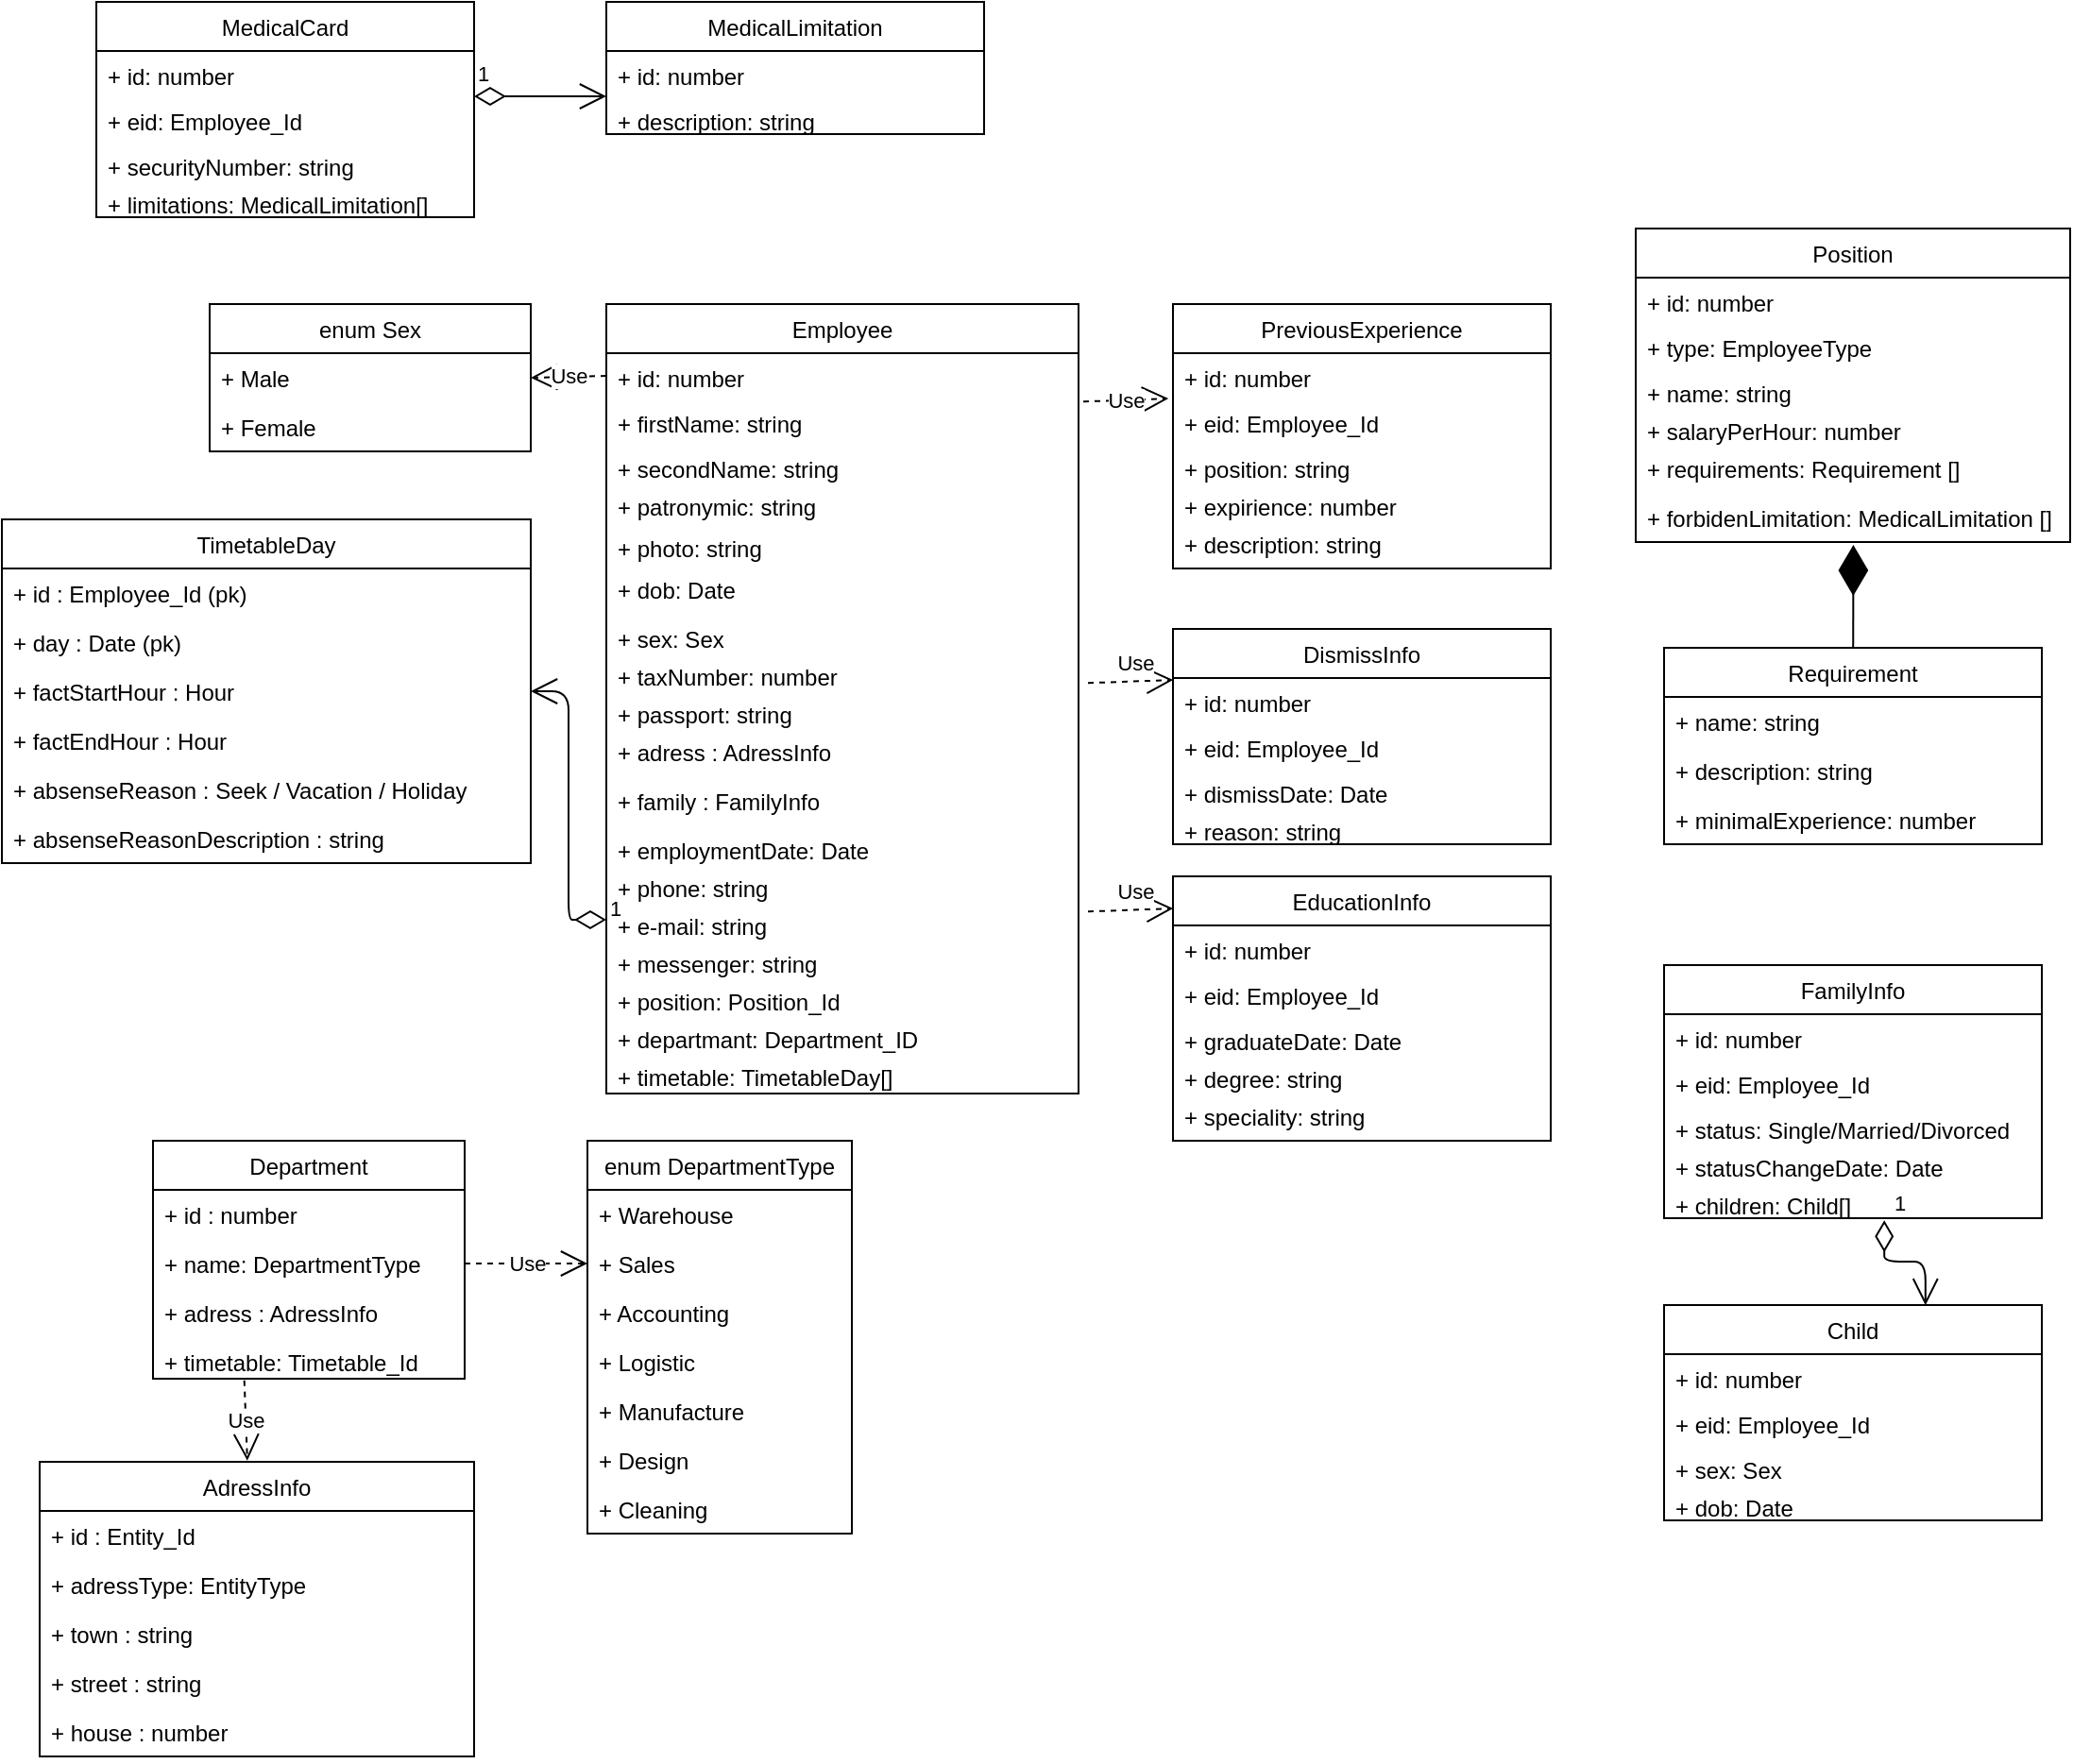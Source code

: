 <mxfile version="12.4.0" type="device" pages="1"><diagram id="Mti2Io393hogY0bbDjhg" name="Page-1"><mxGraphModel dx="1673" dy="896" grid="1" gridSize="10" guides="1" tooltips="1" connect="1" arrows="1" fold="1" page="1" pageScale="1" pageWidth="850" pageHeight="1100" math="0" shadow="0"><root><mxCell id="0"/><mxCell id="1" parent="0"/><mxCell id="48RavDFTDZYsHHYhr2oA-1" value="Employee" style="swimlane;fontStyle=0;childLayout=stackLayout;horizontal=1;startSize=26;fillColor=none;horizontalStack=0;resizeParent=1;resizeParentMax=0;resizeLast=0;collapsible=1;marginBottom=0;" parent="1" vertex="1"><mxGeometry x="340" y="280" width="250" height="418" as="geometry"/></mxCell><mxCell id="48RavDFTDZYsHHYhr2oA-17" value="+ id: number" style="text;strokeColor=none;fillColor=none;align=left;verticalAlign=top;spacingLeft=4;spacingRight=4;overflow=hidden;rotatable=0;points=[[0,0.5],[1,0.5]];portConstraint=eastwest;" parent="48RavDFTDZYsHHYhr2oA-1" vertex="1"><mxGeometry y="26" width="250" height="24" as="geometry"/></mxCell><mxCell id="OlzflP3ImwQJh7mN5nyh-8" value="+ firstName: string" style="text;strokeColor=none;fillColor=none;align=left;verticalAlign=top;spacingLeft=4;spacingRight=4;overflow=hidden;rotatable=0;points=[[0,0.5],[1,0.5]];portConstraint=eastwest;" vertex="1" parent="48RavDFTDZYsHHYhr2oA-1"><mxGeometry y="50" width="250" height="24" as="geometry"/></mxCell><mxCell id="48RavDFTDZYsHHYhr2oA-18" value="+ secondName: string" style="text;strokeColor=none;fillColor=none;align=left;verticalAlign=top;spacingLeft=4;spacingRight=4;overflow=hidden;rotatable=0;points=[[0,0.5],[1,0.5]];portConstraint=eastwest;" parent="48RavDFTDZYsHHYhr2oA-1" vertex="1"><mxGeometry y="74" width="250" height="20" as="geometry"/></mxCell><mxCell id="48RavDFTDZYsHHYhr2oA-19" value="+ patronymic: string" style="text;strokeColor=none;fillColor=none;align=left;verticalAlign=top;spacingLeft=4;spacingRight=4;overflow=hidden;rotatable=0;points=[[0,0.5],[1,0.5]];portConstraint=eastwest;" parent="48RavDFTDZYsHHYhr2oA-1" vertex="1"><mxGeometry y="94" width="250" height="22" as="geometry"/></mxCell><mxCell id="OlzflP3ImwQJh7mN5nyh-16" value="+ photo: string" style="text;strokeColor=none;fillColor=none;align=left;verticalAlign=top;spacingLeft=4;spacingRight=4;overflow=hidden;rotatable=0;points=[[0,0.5],[1,0.5]];portConstraint=eastwest;" vertex="1" parent="48RavDFTDZYsHHYhr2oA-1"><mxGeometry y="116" width="250" height="22" as="geometry"/></mxCell><mxCell id="48RavDFTDZYsHHYhr2oA-3" value="+ dob: Date" style="text;strokeColor=none;fillColor=none;align=left;verticalAlign=top;spacingLeft=4;spacingRight=4;overflow=hidden;rotatable=0;points=[[0,0.5],[1,0.5]];portConstraint=eastwest;" parent="48RavDFTDZYsHHYhr2oA-1" vertex="1"><mxGeometry y="138" width="250" height="26" as="geometry"/></mxCell><mxCell id="48RavDFTDZYsHHYhr2oA-7" value="+ sex: Sex" style="text;strokeColor=none;fillColor=none;align=left;verticalAlign=top;spacingLeft=4;spacingRight=4;overflow=hidden;rotatable=0;points=[[0,0.5],[1,0.5]];portConstraint=eastwest;" parent="48RavDFTDZYsHHYhr2oA-1" vertex="1"><mxGeometry y="164" width="250" height="20" as="geometry"/></mxCell><mxCell id="DQnlRPjFrwcT6I_cO_1w-17" value="+ taxNumber: number" style="text;strokeColor=none;fillColor=none;align=left;verticalAlign=top;spacingLeft=4;spacingRight=4;overflow=hidden;rotatable=0;points=[[0,0.5],[1,0.5]];portConstraint=eastwest;" parent="48RavDFTDZYsHHYhr2oA-1" vertex="1"><mxGeometry y="184" width="250" height="20" as="geometry"/></mxCell><mxCell id="DQnlRPjFrwcT6I_cO_1w-18" value="+ passport: string" style="text;strokeColor=none;fillColor=none;align=left;verticalAlign=top;spacingLeft=4;spacingRight=4;overflow=hidden;rotatable=0;points=[[0,0.5],[1,0.5]];portConstraint=eastwest;" parent="48RavDFTDZYsHHYhr2oA-1" vertex="1"><mxGeometry y="204" width="250" height="20" as="geometry"/></mxCell><mxCell id="OlzflP3ImwQJh7mN5nyh-25" value="+ adress : AdressInfo" style="text;strokeColor=none;fillColor=none;align=left;verticalAlign=top;spacingLeft=4;spacingRight=4;overflow=hidden;rotatable=0;points=[[0,0.5],[1,0.5]];portConstraint=eastwest;" vertex="1" parent="48RavDFTDZYsHHYhr2oA-1"><mxGeometry y="224" width="250" height="26" as="geometry"/></mxCell><mxCell id="OlzflP3ImwQJh7mN5nyh-48" value="+ family : FamilyInfo" style="text;strokeColor=none;fillColor=none;align=left;verticalAlign=top;spacingLeft=4;spacingRight=4;overflow=hidden;rotatable=0;points=[[0,0.5],[1,0.5]];portConstraint=eastwest;" vertex="1" parent="48RavDFTDZYsHHYhr2oA-1"><mxGeometry y="250" width="250" height="26" as="geometry"/></mxCell><mxCell id="48RavDFTDZYsHHYhr2oA-5" value="+ employmentDate: Date" style="text;strokeColor=none;fillColor=none;align=left;verticalAlign=top;spacingLeft=4;spacingRight=4;overflow=hidden;rotatable=0;points=[[0,0.5],[1,0.5]];portConstraint=eastwest;" parent="48RavDFTDZYsHHYhr2oA-1" vertex="1"><mxGeometry y="276" width="250" height="20" as="geometry"/></mxCell><mxCell id="AJ1OIZHjKL9G5gzrEail-20" value="+ phone: string" style="text;strokeColor=none;fillColor=none;align=left;verticalAlign=top;spacingLeft=4;spacingRight=4;overflow=hidden;rotatable=0;points=[[0,0.5],[1,0.5]];portConstraint=eastwest;" parent="48RavDFTDZYsHHYhr2oA-1" vertex="1"><mxGeometry y="296" width="250" height="20" as="geometry"/></mxCell><mxCell id="AJ1OIZHjKL9G5gzrEail-21" value="+ e-mail: string" style="text;strokeColor=none;fillColor=none;align=left;verticalAlign=top;spacingLeft=4;spacingRight=4;overflow=hidden;rotatable=0;points=[[0,0.5],[1,0.5]];portConstraint=eastwest;" parent="48RavDFTDZYsHHYhr2oA-1" vertex="1"><mxGeometry y="316" width="250" height="20" as="geometry"/></mxCell><mxCell id="AJ1OIZHjKL9G5gzrEail-22" value="+ messenger: string" style="text;strokeColor=none;fillColor=none;align=left;verticalAlign=top;spacingLeft=4;spacingRight=4;overflow=hidden;rotatable=0;points=[[0,0.5],[1,0.5]];portConstraint=eastwest;" parent="48RavDFTDZYsHHYhr2oA-1" vertex="1"><mxGeometry y="336" width="250" height="20" as="geometry"/></mxCell><mxCell id="48RavDFTDZYsHHYhr2oA-6" value="+ position: Position_Id" style="text;strokeColor=none;fillColor=none;align=left;verticalAlign=top;spacingLeft=4;spacingRight=4;overflow=hidden;rotatable=0;points=[[0,0.5],[1,0.5]];portConstraint=eastwest;" parent="48RavDFTDZYsHHYhr2oA-1" vertex="1"><mxGeometry y="356" width="250" height="20" as="geometry"/></mxCell><mxCell id="AJ1OIZHjKL9G5gzrEail-15" value="+ departmant: Department_ID" style="text;strokeColor=none;fillColor=none;align=left;verticalAlign=top;spacingLeft=4;spacingRight=4;overflow=hidden;rotatable=0;points=[[0,0.5],[1,0.5]];portConstraint=eastwest;" parent="48RavDFTDZYsHHYhr2oA-1" vertex="1"><mxGeometry y="376" width="250" height="20" as="geometry"/></mxCell><mxCell id="AJ1OIZHjKL9G5gzrEail-48" value="+ timetable: TimetableDay[]" style="text;strokeColor=none;fillColor=none;align=left;verticalAlign=top;spacingLeft=4;spacingRight=4;overflow=hidden;rotatable=0;points=[[0,0.5],[1,0.5]];portConstraint=eastwest;" parent="48RavDFTDZYsHHYhr2oA-1" vertex="1"><mxGeometry y="396" width="250" height="22" as="geometry"/></mxCell><mxCell id="48RavDFTDZYsHHYhr2oA-8" value="enum Sex" style="swimlane;fontStyle=0;childLayout=stackLayout;horizontal=1;startSize=26;fillColor=none;horizontalStack=0;resizeParent=1;resizeParentMax=0;resizeLast=0;collapsible=1;marginBottom=0;" parent="1" vertex="1"><mxGeometry x="130" y="280" width="170" height="78" as="geometry"/></mxCell><mxCell id="48RavDFTDZYsHHYhr2oA-9" value="+ Male" style="text;strokeColor=none;fillColor=none;align=left;verticalAlign=top;spacingLeft=4;spacingRight=4;overflow=hidden;rotatable=0;points=[[0,0.5],[1,0.5]];portConstraint=eastwest;" parent="48RavDFTDZYsHHYhr2oA-8" vertex="1"><mxGeometry y="26" width="170" height="26" as="geometry"/></mxCell><mxCell id="48RavDFTDZYsHHYhr2oA-10" value="+ Female" style="text;strokeColor=none;fillColor=none;align=left;verticalAlign=top;spacingLeft=4;spacingRight=4;overflow=hidden;rotatable=0;points=[[0,0.5],[1,0.5]];portConstraint=eastwest;" parent="48RavDFTDZYsHHYhr2oA-8" vertex="1"><mxGeometry y="52" width="170" height="26" as="geometry"/></mxCell><mxCell id="48RavDFTDZYsHHYhr2oA-15" value="Use" style="endArrow=open;endSize=12;dashed=1;html=1;entryX=1;entryY=0.5;entryDx=0;entryDy=0;exitX=0;exitY=0.5;exitDx=0;exitDy=0;" parent="1" target="48RavDFTDZYsHHYhr2oA-9" edge="1" source="48RavDFTDZYsHHYhr2oA-17"><mxGeometry width="160" relative="1" as="geometry"><mxPoint x="340" y="376" as="sourcePoint"/><mxPoint x="430" y="350" as="targetPoint"/></mxGeometry></mxCell><mxCell id="DQnlRPjFrwcT6I_cO_1w-3" value="Position" style="swimlane;fontStyle=0;childLayout=stackLayout;horizontal=1;startSize=26;fillColor=none;horizontalStack=0;resizeParent=1;resizeParentMax=0;resizeLast=0;collapsible=1;marginBottom=0;" parent="1" vertex="1"><mxGeometry x="885" y="240" width="230" height="166" as="geometry"/></mxCell><mxCell id="DQnlRPjFrwcT6I_cO_1w-4" value="+ id: number" style="text;strokeColor=none;fillColor=none;align=left;verticalAlign=top;spacingLeft=4;spacingRight=4;overflow=hidden;rotatable=0;points=[[0,0.5],[1,0.5]];portConstraint=eastwest;" parent="DQnlRPjFrwcT6I_cO_1w-3" vertex="1"><mxGeometry y="26" width="230" height="24" as="geometry"/></mxCell><mxCell id="AJ1OIZHjKL9G5gzrEail-17" value="+ type: EmployeeType" style="text;strokeColor=none;fillColor=none;align=left;verticalAlign=top;spacingLeft=4;spacingRight=4;overflow=hidden;rotatable=0;points=[[0,0.5],[1,0.5]];portConstraint=eastwest;" parent="DQnlRPjFrwcT6I_cO_1w-3" vertex="1"><mxGeometry y="50" width="230" height="24" as="geometry"/></mxCell><mxCell id="DQnlRPjFrwcT6I_cO_1w-15" value="+ name: string" style="text;strokeColor=none;fillColor=none;align=left;verticalAlign=top;spacingLeft=4;spacingRight=4;overflow=hidden;rotatable=0;points=[[0,0.5],[1,0.5]];portConstraint=eastwest;" parent="DQnlRPjFrwcT6I_cO_1w-3" vertex="1"><mxGeometry y="74" width="230" height="20" as="geometry"/></mxCell><mxCell id="48RavDFTDZYsHHYhr2oA-48" value="+ salaryPerHour: number" style="text;strokeColor=none;fillColor=none;align=left;verticalAlign=top;spacingLeft=4;spacingRight=4;overflow=hidden;rotatable=0;points=[[0,0.5],[1,0.5]];portConstraint=eastwest;" parent="DQnlRPjFrwcT6I_cO_1w-3" vertex="1"><mxGeometry y="94" width="230" height="20" as="geometry"/></mxCell><mxCell id="DQnlRPjFrwcT6I_cO_1w-5" value="+ requirements: Requirement []" style="text;strokeColor=none;fillColor=none;align=left;verticalAlign=top;spacingLeft=4;spacingRight=4;overflow=hidden;rotatable=0;points=[[0,0.5],[1,0.5]];portConstraint=eastwest;" parent="DQnlRPjFrwcT6I_cO_1w-3" vertex="1"><mxGeometry y="114" width="230" height="26" as="geometry"/></mxCell><mxCell id="OlzflP3ImwQJh7mN5nyh-60" value="+ forbidenLimitation: MedicalLimitation []" style="text;strokeColor=none;fillColor=none;align=left;verticalAlign=top;spacingLeft=4;spacingRight=4;overflow=hidden;rotatable=0;points=[[0,0.5],[1,0.5]];portConstraint=eastwest;" vertex="1" parent="DQnlRPjFrwcT6I_cO_1w-3"><mxGeometry y="140" width="230" height="26" as="geometry"/></mxCell><mxCell id="DQnlRPjFrwcT6I_cO_1w-7" value="Requirement" style="swimlane;fontStyle=0;childLayout=stackLayout;horizontal=1;startSize=26;fillColor=none;horizontalStack=0;resizeParent=1;resizeParentMax=0;resizeLast=0;collapsible=1;marginBottom=0;" parent="1" vertex="1"><mxGeometry x="900" y="462" width="200" height="104" as="geometry"/></mxCell><mxCell id="DQnlRPjFrwcT6I_cO_1w-8" value="+ name: string" style="text;strokeColor=none;fillColor=none;align=left;verticalAlign=top;spacingLeft=4;spacingRight=4;overflow=hidden;rotatable=0;points=[[0,0.5],[1,0.5]];portConstraint=eastwest;" parent="DQnlRPjFrwcT6I_cO_1w-7" vertex="1"><mxGeometry y="26" width="200" height="26" as="geometry"/></mxCell><mxCell id="DQnlRPjFrwcT6I_cO_1w-9" value="+ description: string" style="text;strokeColor=none;fillColor=none;align=left;verticalAlign=top;spacingLeft=4;spacingRight=4;overflow=hidden;rotatable=0;points=[[0,0.5],[1,0.5]];portConstraint=eastwest;" parent="DQnlRPjFrwcT6I_cO_1w-7" vertex="1"><mxGeometry y="52" width="200" height="26" as="geometry"/></mxCell><mxCell id="DQnlRPjFrwcT6I_cO_1w-10" value="+ minimalExperience: number" style="text;strokeColor=none;fillColor=none;align=left;verticalAlign=top;spacingLeft=4;spacingRight=4;overflow=hidden;rotatable=0;points=[[0,0.5],[1,0.5]];portConstraint=eastwest;" parent="DQnlRPjFrwcT6I_cO_1w-7" vertex="1"><mxGeometry y="78" width="200" height="26" as="geometry"/></mxCell><mxCell id="DQnlRPjFrwcT6I_cO_1w-12" value="" style="endArrow=diamondThin;endFill=1;endSize=24;html=1;entryX=0.501;entryY=1.057;entryDx=0;entryDy=0;entryPerimeter=0;" parent="1" source="DQnlRPjFrwcT6I_cO_1w-7" target="OlzflP3ImwQJh7mN5nyh-60" edge="1"><mxGeometry width="160" relative="1" as="geometry"><mxPoint x="1100" y="542" as="sourcePoint"/><mxPoint x="1000" y="410" as="targetPoint"/></mxGeometry></mxCell><mxCell id="AJ1OIZHjKL9G5gzrEail-1" value="Department" style="swimlane;fontStyle=0;childLayout=stackLayout;horizontal=1;startSize=26;fillColor=none;horizontalStack=0;resizeParent=1;resizeParentMax=0;resizeLast=0;collapsible=1;marginBottom=0;" parent="1" vertex="1"><mxGeometry x="100" y="723" width="165" height="126" as="geometry"/></mxCell><mxCell id="AJ1OIZHjKL9G5gzrEail-2" value="+ id : number" style="text;strokeColor=none;fillColor=none;align=left;verticalAlign=top;spacingLeft=4;spacingRight=4;overflow=hidden;rotatable=0;points=[[0,0.5],[1,0.5]];portConstraint=eastwest;" parent="AJ1OIZHjKL9G5gzrEail-1" vertex="1"><mxGeometry y="26" width="165" height="26" as="geometry"/></mxCell><mxCell id="AJ1OIZHjKL9G5gzrEail-3" value="+ name: DepartmentType" style="text;strokeColor=none;fillColor=none;align=left;verticalAlign=top;spacingLeft=4;spacingRight=4;overflow=hidden;rotatable=0;points=[[0,0.5],[1,0.5]];portConstraint=eastwest;" parent="AJ1OIZHjKL9G5gzrEail-1" vertex="1"><mxGeometry y="52" width="165" height="26" as="geometry"/></mxCell><mxCell id="AJ1OIZHjKL9G5gzrEail-19" value="+ adress : AdressInfo" style="text;strokeColor=none;fillColor=none;align=left;verticalAlign=top;spacingLeft=4;spacingRight=4;overflow=hidden;rotatable=0;points=[[0,0.5],[1,0.5]];portConstraint=eastwest;" parent="AJ1OIZHjKL9G5gzrEail-1" vertex="1"><mxGeometry y="78" width="165" height="26" as="geometry"/></mxCell><mxCell id="AJ1OIZHjKL9G5gzrEail-5" value="+ timetable: Timetable_Id" style="text;strokeColor=none;fillColor=none;align=left;verticalAlign=top;spacingLeft=4;spacingRight=4;overflow=hidden;rotatable=0;points=[[0,0.5],[1,0.5]];portConstraint=eastwest;" parent="AJ1OIZHjKL9G5gzrEail-1" vertex="1"><mxGeometry y="104" width="165" height="22" as="geometry"/></mxCell><mxCell id="AJ1OIZHjKL9G5gzrEail-6" value="enum DepartmentType" style="swimlane;fontStyle=0;childLayout=stackLayout;horizontal=1;startSize=26;fillColor=none;horizontalStack=0;resizeParent=1;resizeParentMax=0;resizeLast=0;collapsible=1;marginBottom=0;" parent="1" vertex="1"><mxGeometry x="330" y="723" width="140" height="208" as="geometry"/></mxCell><mxCell id="AJ1OIZHjKL9G5gzrEail-7" value="+ Warehouse" style="text;strokeColor=none;fillColor=none;align=left;verticalAlign=top;spacingLeft=4;spacingRight=4;overflow=hidden;rotatable=0;points=[[0,0.5],[1,0.5]];portConstraint=eastwest;" parent="AJ1OIZHjKL9G5gzrEail-6" vertex="1"><mxGeometry y="26" width="140" height="26" as="geometry"/></mxCell><mxCell id="AJ1OIZHjKL9G5gzrEail-8" value="+ Sales" style="text;strokeColor=none;fillColor=none;align=left;verticalAlign=top;spacingLeft=4;spacingRight=4;overflow=hidden;rotatable=0;points=[[0,0.5],[1,0.5]];portConstraint=eastwest;" parent="AJ1OIZHjKL9G5gzrEail-6" vertex="1"><mxGeometry y="52" width="140" height="26" as="geometry"/></mxCell><mxCell id="AJ1OIZHjKL9G5gzrEail-12" value="+ Accounting" style="text;strokeColor=none;fillColor=none;align=left;verticalAlign=top;spacingLeft=4;spacingRight=4;overflow=hidden;rotatable=0;points=[[0,0.5],[1,0.5]];portConstraint=eastwest;" parent="AJ1OIZHjKL9G5gzrEail-6" vertex="1"><mxGeometry y="78" width="140" height="26" as="geometry"/></mxCell><mxCell id="AJ1OIZHjKL9G5gzrEail-9" value="+ Logistic" style="text;strokeColor=none;fillColor=none;align=left;verticalAlign=top;spacingLeft=4;spacingRight=4;overflow=hidden;rotatable=0;points=[[0,0.5],[1,0.5]];portConstraint=eastwest;" parent="AJ1OIZHjKL9G5gzrEail-6" vertex="1"><mxGeometry y="104" width="140" height="26" as="geometry"/></mxCell><mxCell id="AJ1OIZHjKL9G5gzrEail-14" value="+ Manufacture" style="text;strokeColor=none;fillColor=none;align=left;verticalAlign=top;spacingLeft=4;spacingRight=4;overflow=hidden;rotatable=0;points=[[0,0.5],[1,0.5]];portConstraint=eastwest;" parent="AJ1OIZHjKL9G5gzrEail-6" vertex="1"><mxGeometry y="130" width="140" height="26" as="geometry"/></mxCell><mxCell id="AJ1OIZHjKL9G5gzrEail-13" value="+ Design" style="text;strokeColor=none;fillColor=none;align=left;verticalAlign=top;spacingLeft=4;spacingRight=4;overflow=hidden;rotatable=0;points=[[0,0.5],[1,0.5]];portConstraint=eastwest;" parent="AJ1OIZHjKL9G5gzrEail-6" vertex="1"><mxGeometry y="156" width="140" height="26" as="geometry"/></mxCell><mxCell id="AJ1OIZHjKL9G5gzrEail-16" value="+ Cleaning" style="text;strokeColor=none;fillColor=none;align=left;verticalAlign=top;spacingLeft=4;spacingRight=4;overflow=hidden;rotatable=0;points=[[0,0.5],[1,0.5]];portConstraint=eastwest;" parent="AJ1OIZHjKL9G5gzrEail-6" vertex="1"><mxGeometry y="182" width="140" height="26" as="geometry"/></mxCell><mxCell id="AJ1OIZHjKL9G5gzrEail-11" value="Use" style="endArrow=open;endSize=12;dashed=1;html=1;exitX=1;exitY=0.5;exitDx=0;exitDy=0;entryX=0;entryY=0.5;entryDx=0;entryDy=0;" parent="1" source="AJ1OIZHjKL9G5gzrEail-3" target="AJ1OIZHjKL9G5gzrEail-8" edge="1"><mxGeometry width="160" relative="1" as="geometry"><mxPoint x="549" y="454" as="sourcePoint"/><mxPoint x="590" y="458" as="targetPoint"/><Array as="points"/></mxGeometry></mxCell><mxCell id="AJ1OIZHjKL9G5gzrEail-32" value="TimetableDay" style="swimlane;fontStyle=0;childLayout=stackLayout;horizontal=1;startSize=26;fillColor=none;horizontalStack=0;resizeParent=1;resizeParentMax=0;resizeLast=0;collapsible=1;marginBottom=0;" parent="1" vertex="1"><mxGeometry x="20" y="394" width="280" height="182" as="geometry"/></mxCell><mxCell id="AJ1OIZHjKL9G5gzrEail-39" value="+ id : Employee_Id (pk)" style="text;strokeColor=none;fillColor=none;align=left;verticalAlign=top;spacingLeft=4;spacingRight=4;overflow=hidden;rotatable=0;points=[[0,0.5],[1,0.5]];portConstraint=eastwest;" parent="AJ1OIZHjKL9G5gzrEail-32" vertex="1"><mxGeometry y="26" width="280" height="26" as="geometry"/></mxCell><mxCell id="AJ1OIZHjKL9G5gzrEail-34" value="+ day : Date (pk)" style="text;strokeColor=none;fillColor=none;align=left;verticalAlign=top;spacingLeft=4;spacingRight=4;overflow=hidden;rotatable=0;points=[[0,0.5],[1,0.5]];portConstraint=eastwest;" parent="AJ1OIZHjKL9G5gzrEail-32" vertex="1"><mxGeometry y="52" width="280" height="26" as="geometry"/></mxCell><mxCell id="OlzflP3ImwQJh7mN5nyh-62" value="+ factStartHour : Hour" style="text;strokeColor=none;fillColor=none;align=left;verticalAlign=top;spacingLeft=4;spacingRight=4;overflow=hidden;rotatable=0;points=[[0,0.5],[1,0.5]];portConstraint=eastwest;" vertex="1" parent="AJ1OIZHjKL9G5gzrEail-32"><mxGeometry y="78" width="280" height="26" as="geometry"/></mxCell><mxCell id="OlzflP3ImwQJh7mN5nyh-63" value="+ factEndHour : Hour" style="text;strokeColor=none;fillColor=none;align=left;verticalAlign=top;spacingLeft=4;spacingRight=4;overflow=hidden;rotatable=0;points=[[0,0.5],[1,0.5]];portConstraint=eastwest;" vertex="1" parent="AJ1OIZHjKL9G5gzrEail-32"><mxGeometry y="104" width="280" height="26" as="geometry"/></mxCell><mxCell id="OlzflP3ImwQJh7mN5nyh-64" value="+ absenseReason : Seek / Vacation / Holiday" style="text;strokeColor=none;fillColor=none;align=left;verticalAlign=top;spacingLeft=4;spacingRight=4;overflow=hidden;rotatable=0;points=[[0,0.5],[1,0.5]];portConstraint=eastwest;" vertex="1" parent="AJ1OIZHjKL9G5gzrEail-32"><mxGeometry y="130" width="280" height="26" as="geometry"/></mxCell><mxCell id="AJ1OIZHjKL9G5gzrEail-37" value="+ absenseReasonDescription : string" style="text;strokeColor=none;fillColor=none;align=left;verticalAlign=top;spacingLeft=4;spacingRight=4;overflow=hidden;rotatable=0;points=[[0,0.5],[1,0.5]];portConstraint=eastwest;" parent="AJ1OIZHjKL9G5gzrEail-32" vertex="1"><mxGeometry y="156" width="280" height="26" as="geometry"/></mxCell><mxCell id="OlzflP3ImwQJh7mN5nyh-1" value="PreviousExperience" style="swimlane;fontStyle=0;childLayout=stackLayout;horizontal=1;startSize=26;fillColor=none;horizontalStack=0;resizeParent=1;resizeParentMax=0;resizeLast=0;collapsible=1;marginBottom=0;" vertex="1" parent="1"><mxGeometry x="640" y="280" width="200" height="140" as="geometry"/></mxCell><mxCell id="OlzflP3ImwQJh7mN5nyh-2" value="+ id: number" style="text;strokeColor=none;fillColor=none;align=left;verticalAlign=top;spacingLeft=4;spacingRight=4;overflow=hidden;rotatable=0;points=[[0,0.5],[1,0.5]];portConstraint=eastwest;" vertex="1" parent="OlzflP3ImwQJh7mN5nyh-1"><mxGeometry y="26" width="200" height="24" as="geometry"/></mxCell><mxCell id="OlzflP3ImwQJh7mN5nyh-3" value="+ eid: Employee_Id" style="text;strokeColor=none;fillColor=none;align=left;verticalAlign=top;spacingLeft=4;spacingRight=4;overflow=hidden;rotatable=0;points=[[0,0.5],[1,0.5]];portConstraint=eastwest;" vertex="1" parent="OlzflP3ImwQJh7mN5nyh-1"><mxGeometry y="50" width="200" height="24" as="geometry"/></mxCell><mxCell id="OlzflP3ImwQJh7mN5nyh-4" value="+ position: string" style="text;strokeColor=none;fillColor=none;align=left;verticalAlign=top;spacingLeft=4;spacingRight=4;overflow=hidden;rotatable=0;points=[[0,0.5],[1,0.5]];portConstraint=eastwest;" vertex="1" parent="OlzflP3ImwQJh7mN5nyh-1"><mxGeometry y="74" width="200" height="20" as="geometry"/></mxCell><mxCell id="OlzflP3ImwQJh7mN5nyh-5" value="+ expirience: number" style="text;strokeColor=none;fillColor=none;align=left;verticalAlign=top;spacingLeft=4;spacingRight=4;overflow=hidden;rotatable=0;points=[[0,0.5],[1,0.5]];portConstraint=eastwest;" vertex="1" parent="OlzflP3ImwQJh7mN5nyh-1"><mxGeometry y="94" width="200" height="20" as="geometry"/></mxCell><mxCell id="OlzflP3ImwQJh7mN5nyh-26" value="+ description: string" style="text;strokeColor=none;fillColor=none;align=left;verticalAlign=top;spacingLeft=4;spacingRight=4;overflow=hidden;rotatable=0;points=[[0,0.5],[1,0.5]];portConstraint=eastwest;" vertex="1" parent="OlzflP3ImwQJh7mN5nyh-1"><mxGeometry y="114" width="200" height="26" as="geometry"/></mxCell><mxCell id="OlzflP3ImwQJh7mN5nyh-9" value="Use" style="endArrow=open;endSize=12;dashed=1;html=1;entryX=-0.012;entryY=0;entryDx=0;entryDy=0;exitX=1.01;exitY=0.069;exitDx=0;exitDy=0;entryPerimeter=0;exitPerimeter=0;" edge="1" parent="1" source="OlzflP3ImwQJh7mN5nyh-8" target="OlzflP3ImwQJh7mN5nyh-3"><mxGeometry width="160" relative="1" as="geometry"><mxPoint x="635" y="360.0" as="sourcePoint"/><mxPoint x="585" y="363" as="targetPoint"/></mxGeometry></mxCell><mxCell id="OlzflP3ImwQJh7mN5nyh-10" value="DismissInfo" style="swimlane;fontStyle=0;childLayout=stackLayout;horizontal=1;startSize=26;fillColor=none;horizontalStack=0;resizeParent=1;resizeParentMax=0;resizeLast=0;collapsible=1;marginBottom=0;" vertex="1" parent="1"><mxGeometry x="640" y="452" width="200" height="114" as="geometry"/></mxCell><mxCell id="OlzflP3ImwQJh7mN5nyh-11" value="+ id: number" style="text;strokeColor=none;fillColor=none;align=left;verticalAlign=top;spacingLeft=4;spacingRight=4;overflow=hidden;rotatable=0;points=[[0,0.5],[1,0.5]];portConstraint=eastwest;" vertex="1" parent="OlzflP3ImwQJh7mN5nyh-10"><mxGeometry y="26" width="200" height="24" as="geometry"/></mxCell><mxCell id="OlzflP3ImwQJh7mN5nyh-12" value="+ eid: Employee_Id" style="text;strokeColor=none;fillColor=none;align=left;verticalAlign=top;spacingLeft=4;spacingRight=4;overflow=hidden;rotatable=0;points=[[0,0.5],[1,0.5]];portConstraint=eastwest;" vertex="1" parent="OlzflP3ImwQJh7mN5nyh-10"><mxGeometry y="50" width="200" height="24" as="geometry"/></mxCell><mxCell id="OlzflP3ImwQJh7mN5nyh-13" value="+ dismissDate: Date" style="text;strokeColor=none;fillColor=none;align=left;verticalAlign=top;spacingLeft=4;spacingRight=4;overflow=hidden;rotatable=0;points=[[0,0.5],[1,0.5]];portConstraint=eastwest;" vertex="1" parent="OlzflP3ImwQJh7mN5nyh-10"><mxGeometry y="74" width="200" height="20" as="geometry"/></mxCell><mxCell id="OlzflP3ImwQJh7mN5nyh-14" value="+ reason: string" style="text;strokeColor=none;fillColor=none;align=left;verticalAlign=top;spacingLeft=4;spacingRight=4;overflow=hidden;rotatable=0;points=[[0,0.5],[1,0.5]];portConstraint=eastwest;" vertex="1" parent="OlzflP3ImwQJh7mN5nyh-10"><mxGeometry y="94" width="200" height="20" as="geometry"/></mxCell><mxCell id="OlzflP3ImwQJh7mN5nyh-15" value="Use" style="endArrow=open;endSize=12;dashed=1;html=1;entryX=-0.012;entryY=0;entryDx=0;entryDy=0;exitX=1.01;exitY=0.069;exitDx=0;exitDy=0;entryPerimeter=0;exitPerimeter=0;" edge="1" parent="1"><mxGeometry x="0.124" y="10" width="160" relative="1" as="geometry"><mxPoint x="595" y="480.656" as="sourcePoint"/><mxPoint x="640.1" y="479" as="targetPoint"/><mxPoint as="offset"/></mxGeometry></mxCell><mxCell id="OlzflP3ImwQJh7mN5nyh-17" value="AdressInfo" style="swimlane;fontStyle=0;childLayout=stackLayout;horizontal=1;startSize=26;fillColor=none;horizontalStack=0;resizeParent=1;resizeParentMax=0;resizeLast=0;collapsible=1;marginBottom=0;" vertex="1" parent="1"><mxGeometry x="40" y="893" width="230" height="156" as="geometry"/></mxCell><mxCell id="OlzflP3ImwQJh7mN5nyh-18" value="+ id : Entity_Id" style="text;strokeColor=none;fillColor=none;align=left;verticalAlign=top;spacingLeft=4;spacingRight=4;overflow=hidden;rotatable=0;points=[[0,0.5],[1,0.5]];portConstraint=eastwest;" vertex="1" parent="OlzflP3ImwQJh7mN5nyh-17"><mxGeometry y="26" width="230" height="26" as="geometry"/></mxCell><mxCell id="OlzflP3ImwQJh7mN5nyh-19" value="+ adressType: EntityType" style="text;strokeColor=none;fillColor=none;align=left;verticalAlign=top;spacingLeft=4;spacingRight=4;overflow=hidden;rotatable=0;points=[[0,0.5],[1,0.5]];portConstraint=eastwest;" vertex="1" parent="OlzflP3ImwQJh7mN5nyh-17"><mxGeometry y="52" width="230" height="26" as="geometry"/></mxCell><mxCell id="OlzflP3ImwQJh7mN5nyh-20" value="+ town : string" style="text;strokeColor=none;fillColor=none;align=left;verticalAlign=top;spacingLeft=4;spacingRight=4;overflow=hidden;rotatable=0;points=[[0,0.5],[1,0.5]];portConstraint=eastwest;" vertex="1" parent="OlzflP3ImwQJh7mN5nyh-17"><mxGeometry y="78" width="230" height="26" as="geometry"/></mxCell><mxCell id="OlzflP3ImwQJh7mN5nyh-21" value="+ street : string" style="text;strokeColor=none;fillColor=none;align=left;verticalAlign=top;spacingLeft=4;spacingRight=4;overflow=hidden;rotatable=0;points=[[0,0.5],[1,0.5]];portConstraint=eastwest;" vertex="1" parent="OlzflP3ImwQJh7mN5nyh-17"><mxGeometry y="104" width="230" height="26" as="geometry"/></mxCell><mxCell id="OlzflP3ImwQJh7mN5nyh-22" value="+ house : number" style="text;strokeColor=none;fillColor=none;align=left;verticalAlign=top;spacingLeft=4;spacingRight=4;overflow=hidden;rotatable=0;points=[[0,0.5],[1,0.5]];portConstraint=eastwest;" vertex="1" parent="OlzflP3ImwQJh7mN5nyh-17"><mxGeometry y="130" width="230" height="26" as="geometry"/></mxCell><mxCell id="OlzflP3ImwQJh7mN5nyh-24" value="Use" style="endArrow=open;endSize=12;dashed=1;html=1;exitX=0.293;exitY=1.038;exitDx=0;exitDy=0;entryX=0.478;entryY=-0.004;entryDx=0;entryDy=0;exitPerimeter=0;entryPerimeter=0;" edge="1" parent="1" source="AJ1OIZHjKL9G5gzrEail-5" target="OlzflP3ImwQJh7mN5nyh-17"><mxGeometry width="160" relative="1" as="geometry"><mxPoint x="150" y="873" as="sourcePoint"/><mxPoint x="215" y="873" as="targetPoint"/><Array as="points"/></mxGeometry></mxCell><mxCell id="OlzflP3ImwQJh7mN5nyh-27" value="EducationInfo" style="swimlane;fontStyle=0;childLayout=stackLayout;horizontal=1;startSize=26;fillColor=none;horizontalStack=0;resizeParent=1;resizeParentMax=0;resizeLast=0;collapsible=1;marginBottom=0;" vertex="1" parent="1"><mxGeometry x="640" y="583" width="200" height="140" as="geometry"/></mxCell><mxCell id="OlzflP3ImwQJh7mN5nyh-28" value="+ id: number" style="text;strokeColor=none;fillColor=none;align=left;verticalAlign=top;spacingLeft=4;spacingRight=4;overflow=hidden;rotatable=0;points=[[0,0.5],[1,0.5]];portConstraint=eastwest;" vertex="1" parent="OlzflP3ImwQJh7mN5nyh-27"><mxGeometry y="26" width="200" height="24" as="geometry"/></mxCell><mxCell id="OlzflP3ImwQJh7mN5nyh-29" value="+ eid: Employee_Id" style="text;strokeColor=none;fillColor=none;align=left;verticalAlign=top;spacingLeft=4;spacingRight=4;overflow=hidden;rotatable=0;points=[[0,0.5],[1,0.5]];portConstraint=eastwest;" vertex="1" parent="OlzflP3ImwQJh7mN5nyh-27"><mxGeometry y="50" width="200" height="24" as="geometry"/></mxCell><mxCell id="OlzflP3ImwQJh7mN5nyh-30" value="+ graduateDate: Date" style="text;strokeColor=none;fillColor=none;align=left;verticalAlign=top;spacingLeft=4;spacingRight=4;overflow=hidden;rotatable=0;points=[[0,0.5],[1,0.5]];portConstraint=eastwest;" vertex="1" parent="OlzflP3ImwQJh7mN5nyh-27"><mxGeometry y="74" width="200" height="20" as="geometry"/></mxCell><mxCell id="OlzflP3ImwQJh7mN5nyh-31" value="+ degree: string" style="text;strokeColor=none;fillColor=none;align=left;verticalAlign=top;spacingLeft=4;spacingRight=4;overflow=hidden;rotatable=0;points=[[0,0.5],[1,0.5]];portConstraint=eastwest;" vertex="1" parent="OlzflP3ImwQJh7mN5nyh-27"><mxGeometry y="94" width="200" height="20" as="geometry"/></mxCell><mxCell id="OlzflP3ImwQJh7mN5nyh-32" value="+ speciality: string" style="text;strokeColor=none;fillColor=none;align=left;verticalAlign=top;spacingLeft=4;spacingRight=4;overflow=hidden;rotatable=0;points=[[0,0.5],[1,0.5]];portConstraint=eastwest;" vertex="1" parent="OlzflP3ImwQJh7mN5nyh-27"><mxGeometry y="114" width="200" height="26" as="geometry"/></mxCell><mxCell id="OlzflP3ImwQJh7mN5nyh-33" value="Use" style="endArrow=open;endSize=12;dashed=1;html=1;entryX=-0.012;entryY=0;entryDx=0;entryDy=0;exitX=1.01;exitY=0.069;exitDx=0;exitDy=0;entryPerimeter=0;exitPerimeter=0;" edge="1" parent="1"><mxGeometry x="0.124" y="10" width="160" relative="1" as="geometry"><mxPoint x="595" y="601.656" as="sourcePoint"/><mxPoint x="640.1" y="600" as="targetPoint"/><mxPoint as="offset"/></mxGeometry></mxCell><mxCell id="OlzflP3ImwQJh7mN5nyh-34" value="FamilyInfo" style="swimlane;fontStyle=0;childLayout=stackLayout;horizontal=1;startSize=26;fillColor=none;horizontalStack=0;resizeParent=1;resizeParentMax=0;resizeLast=0;collapsible=1;marginBottom=0;" vertex="1" parent="1"><mxGeometry x="900" y="630" width="200" height="134" as="geometry"/></mxCell><mxCell id="OlzflP3ImwQJh7mN5nyh-35" value="+ id: number" style="text;strokeColor=none;fillColor=none;align=left;verticalAlign=top;spacingLeft=4;spacingRight=4;overflow=hidden;rotatable=0;points=[[0,0.5],[1,0.5]];portConstraint=eastwest;" vertex="1" parent="OlzflP3ImwQJh7mN5nyh-34"><mxGeometry y="26" width="200" height="24" as="geometry"/></mxCell><mxCell id="OlzflP3ImwQJh7mN5nyh-36" value="+ eid: Employee_Id" style="text;strokeColor=none;fillColor=none;align=left;verticalAlign=top;spacingLeft=4;spacingRight=4;overflow=hidden;rotatable=0;points=[[0,0.5],[1,0.5]];portConstraint=eastwest;" vertex="1" parent="OlzflP3ImwQJh7mN5nyh-34"><mxGeometry y="50" width="200" height="24" as="geometry"/></mxCell><mxCell id="OlzflP3ImwQJh7mN5nyh-37" value="+ status: Single/Married/Divorced" style="text;strokeColor=none;fillColor=none;align=left;verticalAlign=top;spacingLeft=4;spacingRight=4;overflow=hidden;rotatable=0;points=[[0,0.5],[1,0.5]];portConstraint=eastwest;" vertex="1" parent="OlzflP3ImwQJh7mN5nyh-34"><mxGeometry y="74" width="200" height="20" as="geometry"/></mxCell><mxCell id="OlzflP3ImwQJh7mN5nyh-40" value="+ statusChangeDate: Date" style="text;strokeColor=none;fillColor=none;align=left;verticalAlign=top;spacingLeft=4;spacingRight=4;overflow=hidden;rotatable=0;points=[[0,0.5],[1,0.5]];portConstraint=eastwest;" vertex="1" parent="OlzflP3ImwQJh7mN5nyh-34"><mxGeometry y="94" width="200" height="20" as="geometry"/></mxCell><mxCell id="OlzflP3ImwQJh7mN5nyh-38" value="+ children: Child[]" style="text;strokeColor=none;fillColor=none;align=left;verticalAlign=top;spacingLeft=4;spacingRight=4;overflow=hidden;rotatable=0;points=[[0,0.5],[1,0.5]];portConstraint=eastwest;" vertex="1" parent="OlzflP3ImwQJh7mN5nyh-34"><mxGeometry y="114" width="200" height="20" as="geometry"/></mxCell><mxCell id="OlzflP3ImwQJh7mN5nyh-41" value="Child" style="swimlane;fontStyle=0;childLayout=stackLayout;horizontal=1;startSize=26;fillColor=none;horizontalStack=0;resizeParent=1;resizeParentMax=0;resizeLast=0;collapsible=1;marginBottom=0;" vertex="1" parent="1"><mxGeometry x="900" y="810" width="200" height="114" as="geometry"/></mxCell><mxCell id="OlzflP3ImwQJh7mN5nyh-42" value="+ id: number" style="text;strokeColor=none;fillColor=none;align=left;verticalAlign=top;spacingLeft=4;spacingRight=4;overflow=hidden;rotatable=0;points=[[0,0.5],[1,0.5]];portConstraint=eastwest;" vertex="1" parent="OlzflP3ImwQJh7mN5nyh-41"><mxGeometry y="26" width="200" height="24" as="geometry"/></mxCell><mxCell id="OlzflP3ImwQJh7mN5nyh-43" value="+ eid: Employee_Id" style="text;strokeColor=none;fillColor=none;align=left;verticalAlign=top;spacingLeft=4;spacingRight=4;overflow=hidden;rotatable=0;points=[[0,0.5],[1,0.5]];portConstraint=eastwest;" vertex="1" parent="OlzflP3ImwQJh7mN5nyh-41"><mxGeometry y="50" width="200" height="24" as="geometry"/></mxCell><mxCell id="OlzflP3ImwQJh7mN5nyh-44" value="+ sex: Sex" style="text;strokeColor=none;fillColor=none;align=left;verticalAlign=top;spacingLeft=4;spacingRight=4;overflow=hidden;rotatable=0;points=[[0,0.5],[1,0.5]];portConstraint=eastwest;" vertex="1" parent="OlzflP3ImwQJh7mN5nyh-41"><mxGeometry y="74" width="200" height="20" as="geometry"/></mxCell><mxCell id="OlzflP3ImwQJh7mN5nyh-45" value="+ dob: Date" style="text;strokeColor=none;fillColor=none;align=left;verticalAlign=top;spacingLeft=4;spacingRight=4;overflow=hidden;rotatable=0;points=[[0,0.5],[1,0.5]];portConstraint=eastwest;" vertex="1" parent="OlzflP3ImwQJh7mN5nyh-41"><mxGeometry y="94" width="200" height="20" as="geometry"/></mxCell><mxCell id="OlzflP3ImwQJh7mN5nyh-47" value="1" style="endArrow=open;html=1;endSize=12;startArrow=diamondThin;startSize=14;startFill=0;edgeStyle=orthogonalEdgeStyle;align=left;verticalAlign=bottom;exitX=0.583;exitY=1.058;exitDx=0;exitDy=0;exitPerimeter=0;entryX=0.692;entryY=0.001;entryDx=0;entryDy=0;entryPerimeter=0;" edge="1" parent="1" source="OlzflP3ImwQJh7mN5nyh-38" target="OlzflP3ImwQJh7mN5nyh-41"><mxGeometry x="-1" y="3" relative="1" as="geometry"><mxPoint x="1010" y="790" as="sourcePoint"/><mxPoint x="1170" y="790" as="targetPoint"/><Array as="points"><mxPoint x="1017" y="787"/><mxPoint x="1038" y="787"/></Array></mxGeometry></mxCell><mxCell id="OlzflP3ImwQJh7mN5nyh-49" value="MedicalCard" style="swimlane;fontStyle=0;childLayout=stackLayout;horizontal=1;startSize=26;fillColor=none;horizontalStack=0;resizeParent=1;resizeParentMax=0;resizeLast=0;collapsible=1;marginBottom=0;" vertex="1" parent="1"><mxGeometry x="70" y="120" width="200" height="114" as="geometry"/></mxCell><mxCell id="OlzflP3ImwQJh7mN5nyh-50" value="+ id: number" style="text;strokeColor=none;fillColor=none;align=left;verticalAlign=top;spacingLeft=4;spacingRight=4;overflow=hidden;rotatable=0;points=[[0,0.5],[1,0.5]];portConstraint=eastwest;" vertex="1" parent="OlzflP3ImwQJh7mN5nyh-49"><mxGeometry y="26" width="200" height="24" as="geometry"/></mxCell><mxCell id="OlzflP3ImwQJh7mN5nyh-51" value="+ eid: Employee_Id" style="text;strokeColor=none;fillColor=none;align=left;verticalAlign=top;spacingLeft=4;spacingRight=4;overflow=hidden;rotatable=0;points=[[0,0.5],[1,0.5]];portConstraint=eastwest;" vertex="1" parent="OlzflP3ImwQJh7mN5nyh-49"><mxGeometry y="50" width="200" height="24" as="geometry"/></mxCell><mxCell id="OlzflP3ImwQJh7mN5nyh-52" value="+ securityNumber: string" style="text;strokeColor=none;fillColor=none;align=left;verticalAlign=top;spacingLeft=4;spacingRight=4;overflow=hidden;rotatable=0;points=[[0,0.5],[1,0.5]];portConstraint=eastwest;" vertex="1" parent="OlzflP3ImwQJh7mN5nyh-49"><mxGeometry y="74" width="200" height="20" as="geometry"/></mxCell><mxCell id="OlzflP3ImwQJh7mN5nyh-53" value="+ limitations: MedicalLimitation[]" style="text;strokeColor=none;fillColor=none;align=left;verticalAlign=top;spacingLeft=4;spacingRight=4;overflow=hidden;rotatable=0;points=[[0,0.5],[1,0.5]];portConstraint=eastwest;" vertex="1" parent="OlzflP3ImwQJh7mN5nyh-49"><mxGeometry y="94" width="200" height="20" as="geometry"/></mxCell><mxCell id="OlzflP3ImwQJh7mN5nyh-55" value="MedicalLimitation" style="swimlane;fontStyle=0;childLayout=stackLayout;horizontal=1;startSize=26;fillColor=none;horizontalStack=0;resizeParent=1;resizeParentMax=0;resizeLast=0;collapsible=1;marginBottom=0;" vertex="1" parent="1"><mxGeometry x="340" y="120" width="200" height="70" as="geometry"/></mxCell><mxCell id="OlzflP3ImwQJh7mN5nyh-56" value="+ id: number" style="text;strokeColor=none;fillColor=none;align=left;verticalAlign=top;spacingLeft=4;spacingRight=4;overflow=hidden;rotatable=0;points=[[0,0.5],[1,0.5]];portConstraint=eastwest;" vertex="1" parent="OlzflP3ImwQJh7mN5nyh-55"><mxGeometry y="26" width="200" height="24" as="geometry"/></mxCell><mxCell id="OlzflP3ImwQJh7mN5nyh-58" value="+ description: string" style="text;strokeColor=none;fillColor=none;align=left;verticalAlign=top;spacingLeft=4;spacingRight=4;overflow=hidden;rotatable=0;points=[[0,0.5],[1,0.5]];portConstraint=eastwest;" vertex="1" parent="OlzflP3ImwQJh7mN5nyh-55"><mxGeometry y="50" width="200" height="20" as="geometry"/></mxCell><mxCell id="OlzflP3ImwQJh7mN5nyh-61" value="1" style="endArrow=open;html=1;endSize=12;startArrow=diamondThin;startSize=14;startFill=0;edgeStyle=orthogonalEdgeStyle;align=left;verticalAlign=bottom;" edge="1" parent="1"><mxGeometry x="-1" y="3" relative="1" as="geometry"><mxPoint x="270" y="170" as="sourcePoint"/><mxPoint x="340" y="170" as="targetPoint"/></mxGeometry></mxCell><mxCell id="OlzflP3ImwQJh7mN5nyh-65" value="1" style="endArrow=open;html=1;endSize=12;startArrow=diamondThin;startSize=14;startFill=0;edgeStyle=orthogonalEdgeStyle;align=left;verticalAlign=bottom;entryX=1;entryY=0.5;entryDx=0;entryDy=0;" edge="1" parent="1" source="AJ1OIZHjKL9G5gzrEail-21" target="OlzflP3ImwQJh7mN5nyh-62"><mxGeometry x="-1" y="3" relative="1" as="geometry"><mxPoint x="100" y="670" as="sourcePoint"/><mxPoint x="260" y="670" as="targetPoint"/></mxGeometry></mxCell></root></mxGraphModel></diagram></mxfile>
